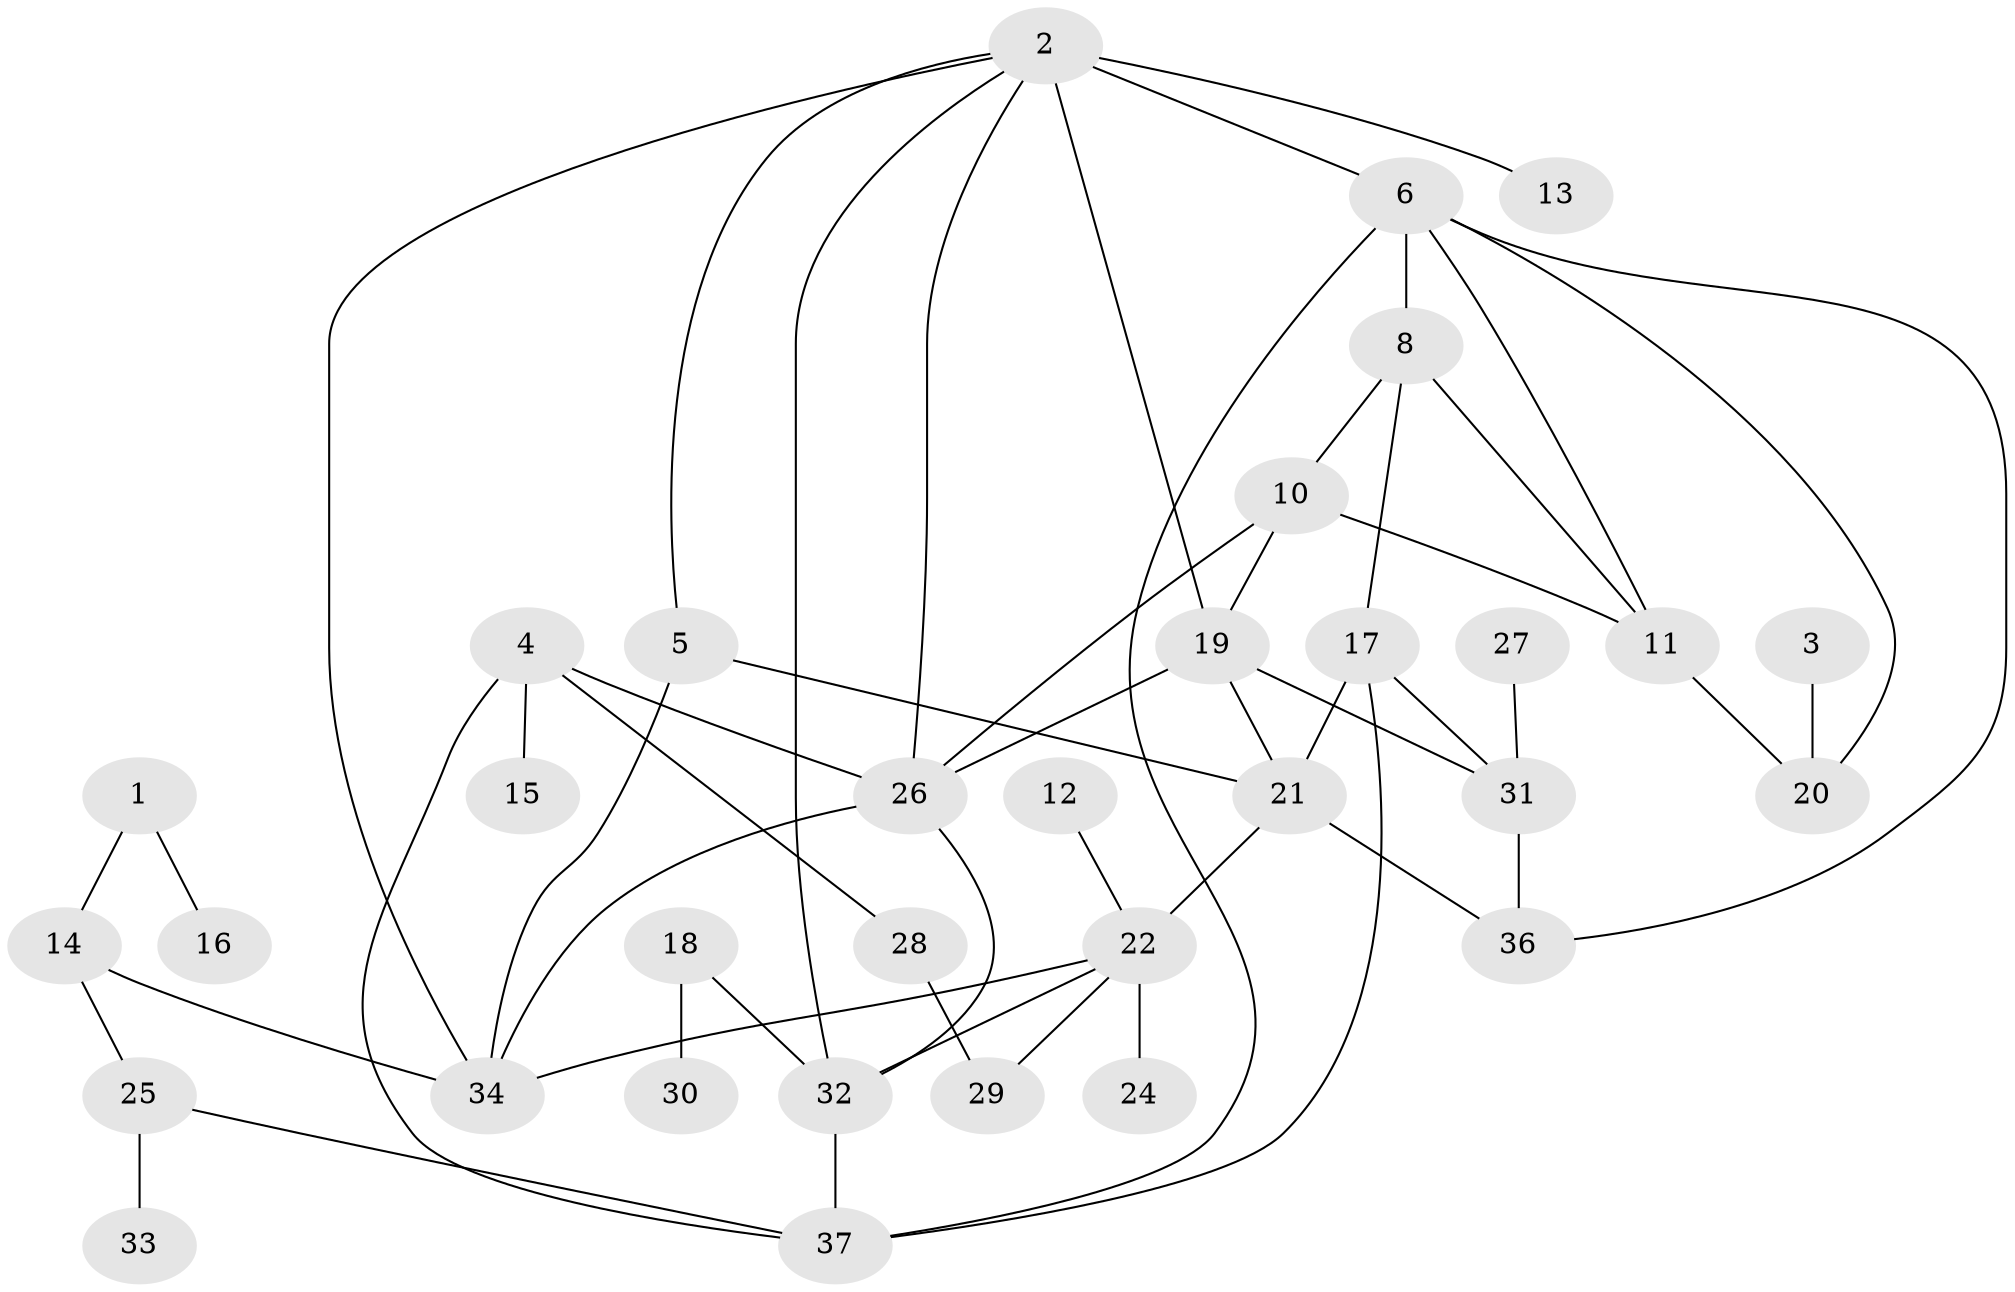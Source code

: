 // original degree distribution, {2: 0.21311475409836064, 1: 0.21311475409836064, 4: 0.18032786885245902, 0: 0.06557377049180328, 3: 0.19672131147540983, 6: 0.04918032786885246, 5: 0.08196721311475409}
// Generated by graph-tools (version 1.1) at 2025/48/03/04/25 22:48:34]
// undirected, 33 vertices, 53 edges
graph export_dot {
  node [color=gray90,style=filled];
  1;
  2;
  3;
  4;
  5;
  6;
  8;
  10;
  11;
  12;
  13;
  14;
  15;
  16;
  17;
  18;
  19;
  20;
  21;
  22;
  24;
  25;
  26;
  27;
  28;
  29;
  30;
  31;
  32;
  33;
  34;
  36;
  37;
  1 -- 14 [weight=1.0];
  1 -- 16 [weight=1.0];
  2 -- 5 [weight=1.0];
  2 -- 6 [weight=1.0];
  2 -- 13 [weight=1.0];
  2 -- 19 [weight=2.0];
  2 -- 26 [weight=1.0];
  2 -- 32 [weight=1.0];
  2 -- 34 [weight=1.0];
  3 -- 20 [weight=1.0];
  4 -- 15 [weight=1.0];
  4 -- 26 [weight=1.0];
  4 -- 28 [weight=1.0];
  4 -- 37 [weight=1.0];
  5 -- 21 [weight=1.0];
  5 -- 34 [weight=1.0];
  6 -- 8 [weight=1.0];
  6 -- 11 [weight=1.0];
  6 -- 20 [weight=1.0];
  6 -- 36 [weight=1.0];
  6 -- 37 [weight=1.0];
  8 -- 10 [weight=1.0];
  8 -- 11 [weight=1.0];
  8 -- 17 [weight=1.0];
  10 -- 11 [weight=1.0];
  10 -- 19 [weight=2.0];
  10 -- 26 [weight=2.0];
  11 -- 20 [weight=1.0];
  12 -- 22 [weight=1.0];
  14 -- 25 [weight=1.0];
  14 -- 34 [weight=1.0];
  17 -- 21 [weight=1.0];
  17 -- 31 [weight=1.0];
  17 -- 37 [weight=1.0];
  18 -- 30 [weight=1.0];
  18 -- 32 [weight=1.0];
  19 -- 21 [weight=1.0];
  19 -- 26 [weight=1.0];
  19 -- 31 [weight=1.0];
  21 -- 22 [weight=1.0];
  21 -- 36 [weight=1.0];
  22 -- 24 [weight=1.0];
  22 -- 29 [weight=1.0];
  22 -- 32 [weight=1.0];
  22 -- 34 [weight=1.0];
  25 -- 33 [weight=1.0];
  25 -- 37 [weight=1.0];
  26 -- 32 [weight=1.0];
  26 -- 34 [weight=1.0];
  27 -- 31 [weight=1.0];
  28 -- 29 [weight=1.0];
  31 -- 36 [weight=1.0];
  32 -- 37 [weight=1.0];
}
